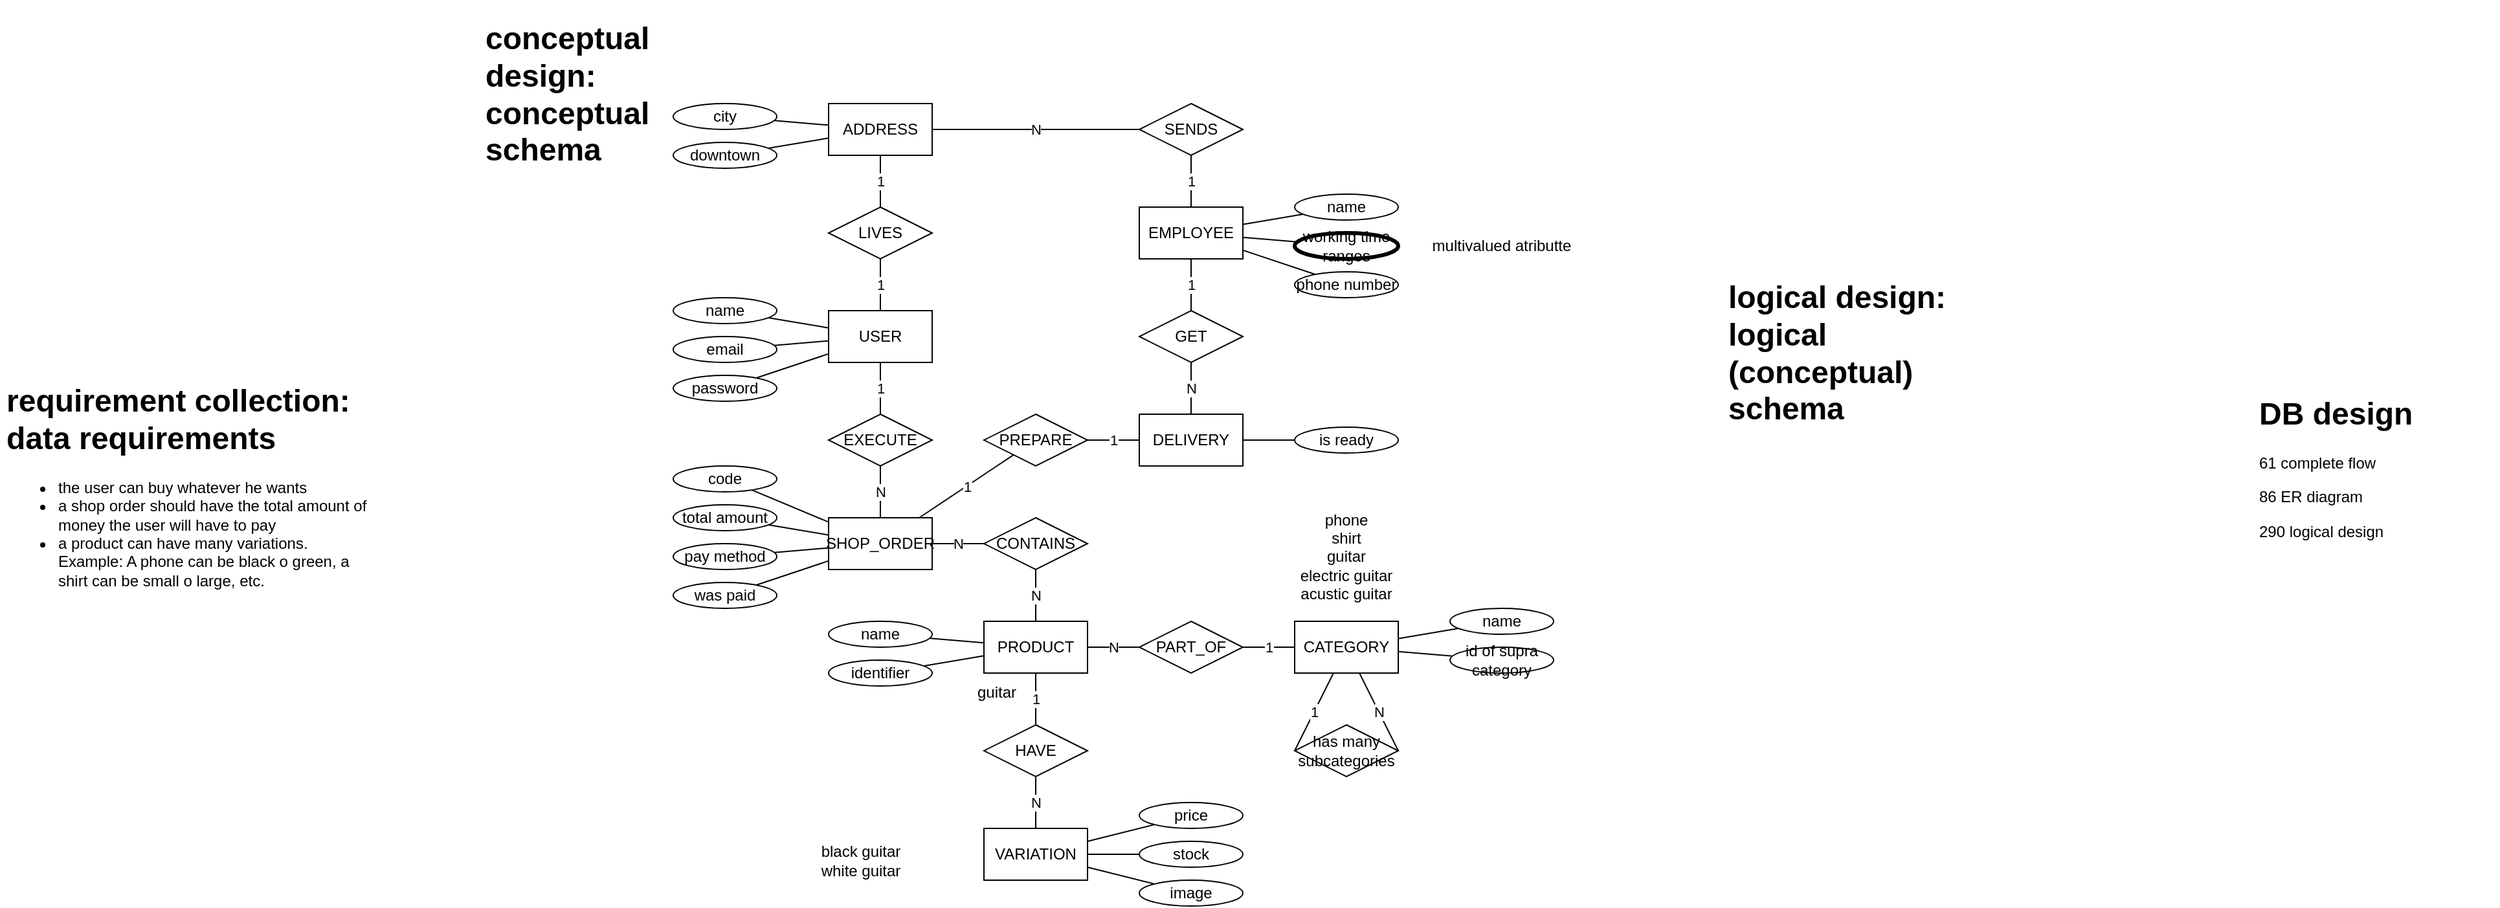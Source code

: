 <mxfile version="21.6.8" type="github">
  <diagram name="Página-1" id="JWLegUShalc6kZQy0lzp">
    <mxGraphModel dx="1845" dy="511" grid="1" gridSize="10" guides="1" tooltips="1" connect="1" arrows="1" fold="1" page="1" pageScale="1" pageWidth="827" pageHeight="1169" math="0" shadow="0">
      <root>
        <mxCell id="0" />
        <mxCell id="1" parent="0" />
        <mxCell id="gmeZCnRy89goh0qp2zQo-31" value="N" style="rounded=0;orthogonalLoop=1;jettySize=auto;html=1;startArrow=none;startFill=0;endArrow=none;endFill=0;" parent="1" source="gmeZCnRy89goh0qp2zQo-30" target="gmeZCnRy89goh0qp2zQo-18" edge="1">
          <mxGeometry relative="1" as="geometry" />
        </mxCell>
        <mxCell id="gmeZCnRy89goh0qp2zQo-2" value="USER" style="rounded=0;whiteSpace=wrap;html=1;" parent="1" vertex="1">
          <mxGeometry x="160" y="480" width="80" height="40" as="geometry" />
        </mxCell>
        <mxCell id="gmeZCnRy89goh0qp2zQo-7" value="&lt;h1&gt;DB design&lt;/h1&gt;&lt;p&gt;61 complete flow&lt;/p&gt;&lt;p&gt;86 ER diagram&lt;/p&gt;&lt;p&gt;290 logical design&lt;/p&gt;" style="text;html=1;strokeColor=none;fillColor=none;spacing=5;spacingTop=-20;whiteSpace=wrap;overflow=hidden;rounded=0;" parent="1" vertex="1">
          <mxGeometry x="1260" y="540" width="190" height="120" as="geometry" />
        </mxCell>
        <mxCell id="gmeZCnRy89goh0qp2zQo-8" value="&lt;h1&gt;conceptual design: conceptual schema&lt;/h1&gt;&lt;p&gt;Lorem ipsum dolor sit amet, consectetur adipisicing elit, sed do eiusmod tempor incididunt ut labore et dolore magna aliqua.&lt;/p&gt;" style="text;html=1;strokeColor=none;fillColor=none;spacing=5;spacingTop=-20;whiteSpace=wrap;overflow=hidden;rounded=0;" parent="1" vertex="1">
          <mxGeometry x="-110" y="250" width="190" height="120" as="geometry" />
        </mxCell>
        <mxCell id="gmeZCnRy89goh0qp2zQo-9" value="&lt;h1&gt;requirement collection: data requirements&lt;/h1&gt;&lt;ul&gt;&lt;li&gt;&lt;span style=&quot;background-color: initial;&quot;&gt;the user can buy whatever he wants&lt;/span&gt;&lt;/li&gt;&lt;li&gt;&lt;span style=&quot;background-color: initial;&quot;&gt;a shop order should have the total amount of money the user will have to pay&lt;/span&gt;&lt;/li&gt;&lt;li&gt;&lt;span style=&quot;background-color: initial;&quot;&gt;a product can have many variations. Example: A phone can be black o green, a shirt can be small o large, etc.&lt;/span&gt;&lt;/li&gt;&lt;/ul&gt;" style="text;html=1;strokeColor=none;fillColor=none;spacing=5;spacingTop=-20;whiteSpace=wrap;overflow=hidden;rounded=0;" parent="1" vertex="1">
          <mxGeometry x="-480" y="530" width="290" height="200" as="geometry" />
        </mxCell>
        <mxCell id="gmeZCnRy89goh0qp2zQo-11" value="&lt;h1&gt;logical design: logical (conceptual) schema&lt;/h1&gt;&lt;p&gt;Lorem ipsum dolor sit amet, consectetur adipisicing elit, sed do eiusmod tempor incididunt ut labore et dolore magna aliqua.&lt;/p&gt;" style="text;html=1;strokeColor=none;fillColor=none;spacing=5;spacingTop=-20;whiteSpace=wrap;overflow=hidden;rounded=0;" parent="1" vertex="1">
          <mxGeometry x="850" y="450" width="190" height="120" as="geometry" />
        </mxCell>
        <mxCell id="gmeZCnRy89goh0qp2zQo-15" style="rounded=0;orthogonalLoop=1;jettySize=auto;html=1;endArrow=none;endFill=0;" parent="1" source="gmeZCnRy89goh0qp2zQo-14" target="gmeZCnRy89goh0qp2zQo-2" edge="1">
          <mxGeometry relative="1" as="geometry" />
        </mxCell>
        <mxCell id="gmeZCnRy89goh0qp2zQo-14" value="name" style="ellipse;whiteSpace=wrap;html=1;" parent="1" vertex="1">
          <mxGeometry x="40" y="470" width="80" height="20" as="geometry" />
        </mxCell>
        <mxCell id="gmeZCnRy89goh0qp2zQo-24" style="rounded=0;orthogonalLoop=1;jettySize=auto;html=1;endArrow=none;endFill=0;" parent="1" source="gmeZCnRy89goh0qp2zQo-16" target="gmeZCnRy89goh0qp2zQo-2" edge="1">
          <mxGeometry relative="1" as="geometry" />
        </mxCell>
        <mxCell id="gmeZCnRy89goh0qp2zQo-16" value="email" style="ellipse;whiteSpace=wrap;html=1;" parent="1" vertex="1">
          <mxGeometry x="40" y="500" width="80" height="20" as="geometry" />
        </mxCell>
        <mxCell id="gmeZCnRy89goh0qp2zQo-21" value="N" style="rounded=0;orthogonalLoop=1;jettySize=auto;html=1;endArrow=none;endFill=0;" parent="1" source="gmeZCnRy89goh0qp2zQo-18" target="gmeZCnRy89goh0qp2zQo-19" edge="1">
          <mxGeometry relative="1" as="geometry" />
        </mxCell>
        <mxCell id="u9vqp3SSJvQ1Rymgl-xH-68" value="1" style="rounded=0;orthogonalLoop=1;jettySize=auto;html=1;endArrow=none;endFill=0;" edge="1" parent="1" source="gmeZCnRy89goh0qp2zQo-18" target="u9vqp3SSJvQ1Rymgl-xH-67">
          <mxGeometry relative="1" as="geometry" />
        </mxCell>
        <mxCell id="gmeZCnRy89goh0qp2zQo-18" value="SHOP_ORDER" style="rounded=0;whiteSpace=wrap;html=1;" parent="1" vertex="1">
          <mxGeometry x="160" y="640" width="80" height="40" as="geometry" />
        </mxCell>
        <mxCell id="gmeZCnRy89goh0qp2zQo-22" value="N" style="rounded=0;orthogonalLoop=1;jettySize=auto;html=1;endArrow=none;endFill=0;" parent="1" source="gmeZCnRy89goh0qp2zQo-19" target="gmeZCnRy89goh0qp2zQo-26" edge="1">
          <mxGeometry relative="1" as="geometry" />
        </mxCell>
        <mxCell id="gmeZCnRy89goh0qp2zQo-19" value="CONTAINS" style="rhombus;whiteSpace=wrap;html=1;" parent="1" vertex="1">
          <mxGeometry x="280" y="640" width="80" height="40" as="geometry" />
        </mxCell>
        <mxCell id="gmeZCnRy89goh0qp2zQo-25" value="N" style="rounded=0;orthogonalLoop=1;jettySize=auto;html=1;endArrow=none;endFill=0;" parent="1" source="gmeZCnRy89goh0qp2zQo-26" target="gmeZCnRy89goh0qp2zQo-28" edge="1">
          <mxGeometry relative="1" as="geometry" />
        </mxCell>
        <mxCell id="u9vqp3SSJvQ1Rymgl-xH-17" value="N" style="rounded=0;orthogonalLoop=1;jettySize=auto;html=1;endArrow=none;endFill=0;" edge="1" parent="1" source="u9vqp3SSJvQ1Rymgl-xH-18" target="u9vqp3SSJvQ1Rymgl-xH-16">
          <mxGeometry relative="1" as="geometry" />
        </mxCell>
        <mxCell id="gmeZCnRy89goh0qp2zQo-26" value="PRODUCT" style="rounded=0;whiteSpace=wrap;html=1;" parent="1" vertex="1">
          <mxGeometry x="280" y="720" width="80" height="40" as="geometry" />
        </mxCell>
        <mxCell id="gmeZCnRy89goh0qp2zQo-27" value="1" style="rounded=0;orthogonalLoop=1;jettySize=auto;html=1;endArrow=none;endFill=0;" parent="1" source="gmeZCnRy89goh0qp2zQo-28" target="gmeZCnRy89goh0qp2zQo-29" edge="1">
          <mxGeometry relative="1" as="geometry" />
        </mxCell>
        <mxCell id="gmeZCnRy89goh0qp2zQo-28" value="PART_OF" style="rhombus;whiteSpace=wrap;html=1;" parent="1" vertex="1">
          <mxGeometry x="400" y="720" width="80" height="40" as="geometry" />
        </mxCell>
        <mxCell id="gmeZCnRy89goh0qp2zQo-29" value="CATEGORY" style="rounded=0;whiteSpace=wrap;html=1;" parent="1" vertex="1">
          <mxGeometry x="520" y="720" width="80" height="40" as="geometry" />
        </mxCell>
        <mxCell id="gmeZCnRy89goh0qp2zQo-32" value="1" style="rounded=0;orthogonalLoop=1;jettySize=auto;html=1;startArrow=none;startFill=0;endArrow=none;endFill=0;" parent="1" source="gmeZCnRy89goh0qp2zQo-2" target="gmeZCnRy89goh0qp2zQo-30" edge="1">
          <mxGeometry relative="1" as="geometry">
            <mxPoint x="132" y="520" as="sourcePoint" />
            <mxPoint x="208" y="650" as="targetPoint" />
          </mxGeometry>
        </mxCell>
        <mxCell id="gmeZCnRy89goh0qp2zQo-30" value="EXECUTE" style="rhombus;whiteSpace=wrap;html=1;" parent="1" vertex="1">
          <mxGeometry x="160" y="560" width="80" height="40" as="geometry" />
        </mxCell>
        <mxCell id="u9vqp3SSJvQ1Rymgl-xH-2" value="1" style="rounded=0;orthogonalLoop=1;jettySize=auto;html=1;endArrow=none;endFill=0;exitX=0;exitY=0.5;exitDx=0;exitDy=0;" edge="1" parent="1" source="u9vqp3SSJvQ1Rymgl-xH-1" target="gmeZCnRy89goh0qp2zQo-29">
          <mxGeometry relative="1" as="geometry" />
        </mxCell>
        <mxCell id="u9vqp3SSJvQ1Rymgl-xH-3" value="N" style="rounded=0;orthogonalLoop=1;jettySize=auto;html=1;endArrow=none;endFill=0;exitX=1;exitY=0.5;exitDx=0;exitDy=0;" edge="1" parent="1" source="u9vqp3SSJvQ1Rymgl-xH-1" target="gmeZCnRy89goh0qp2zQo-29">
          <mxGeometry relative="1" as="geometry" />
        </mxCell>
        <mxCell id="u9vqp3SSJvQ1Rymgl-xH-1" value="has many subcategories" style="rhombus;whiteSpace=wrap;html=1;" vertex="1" parent="1">
          <mxGeometry x="520" y="800" width="80" height="40" as="geometry" />
        </mxCell>
        <mxCell id="u9vqp3SSJvQ1Rymgl-xH-4" value="code" style="ellipse;whiteSpace=wrap;html=1;fontStyle=0" vertex="1" parent="1">
          <mxGeometry x="40" y="600" width="80" height="20" as="geometry" />
        </mxCell>
        <mxCell id="u9vqp3SSJvQ1Rymgl-xH-5" style="rounded=0;orthogonalLoop=1;jettySize=auto;html=1;endArrow=none;endFill=0;" edge="1" parent="1" source="u9vqp3SSJvQ1Rymgl-xH-4" target="gmeZCnRy89goh0qp2zQo-18">
          <mxGeometry relative="1" as="geometry">
            <mxPoint x="44" y="539" as="sourcePoint" />
            <mxPoint x="90" y="523" as="targetPoint" />
          </mxGeometry>
        </mxCell>
        <mxCell id="u9vqp3SSJvQ1Rymgl-xH-6" value="name" style="ellipse;whiteSpace=wrap;html=1;" vertex="1" parent="1">
          <mxGeometry x="160" y="720" width="80" height="20" as="geometry" />
        </mxCell>
        <mxCell id="u9vqp3SSJvQ1Rymgl-xH-7" style="rounded=0;orthogonalLoop=1;jettySize=auto;html=1;endArrow=none;endFill=0;" edge="1" parent="1" source="u9vqp3SSJvQ1Rymgl-xH-6" target="gmeZCnRy89goh0qp2zQo-26">
          <mxGeometry relative="1" as="geometry">
            <mxPoint x="78" y="694" as="sourcePoint" />
            <mxPoint x="170" y="677" as="targetPoint" />
          </mxGeometry>
        </mxCell>
        <mxCell id="u9vqp3SSJvQ1Rymgl-xH-11" style="rounded=0;orthogonalLoop=1;jettySize=auto;html=1;endArrow=none;endFill=0;" edge="1" parent="1" source="u9vqp3SSJvQ1Rymgl-xH-12" target="gmeZCnRy89goh0qp2zQo-18">
          <mxGeometry relative="1" as="geometry">
            <mxPoint x="170" y="667" as="targetPoint" />
          </mxGeometry>
        </mxCell>
        <mxCell id="u9vqp3SSJvQ1Rymgl-xH-12" value="total amount" style="ellipse;whiteSpace=wrap;html=1;" vertex="1" parent="1">
          <mxGeometry x="40" y="630" width="80" height="20" as="geometry" />
        </mxCell>
        <mxCell id="u9vqp3SSJvQ1Rymgl-xH-13" style="rounded=0;orthogonalLoop=1;jettySize=auto;html=1;endArrow=none;endFill=0;" edge="1" parent="1" source="u9vqp3SSJvQ1Rymgl-xH-14" target="gmeZCnRy89goh0qp2zQo-18">
          <mxGeometry relative="1" as="geometry">
            <mxPoint x="170" y="707" as="targetPoint" />
          </mxGeometry>
        </mxCell>
        <mxCell id="u9vqp3SSJvQ1Rymgl-xH-14" value="pay method" style="ellipse;whiteSpace=wrap;html=1;" vertex="1" parent="1">
          <mxGeometry x="40" y="660" width="80" height="20" as="geometry" />
        </mxCell>
        <mxCell id="u9vqp3SSJvQ1Rymgl-xH-16" value="VARIATION" style="rounded=0;whiteSpace=wrap;html=1;" vertex="1" parent="1">
          <mxGeometry x="280" y="880" width="80" height="40" as="geometry" />
        </mxCell>
        <mxCell id="u9vqp3SSJvQ1Rymgl-xH-19" value="1" style="rounded=0;orthogonalLoop=1;jettySize=auto;html=1;endArrow=none;endFill=0;" edge="1" parent="1" source="gmeZCnRy89goh0qp2zQo-26" target="u9vqp3SSJvQ1Rymgl-xH-18">
          <mxGeometry relative="1" as="geometry">
            <mxPoint x="330" y="760" as="sourcePoint" />
            <mxPoint x="390" y="880" as="targetPoint" />
          </mxGeometry>
        </mxCell>
        <mxCell id="u9vqp3SSJvQ1Rymgl-xH-18" value="HAVE" style="rhombus;whiteSpace=wrap;html=1;" vertex="1" parent="1">
          <mxGeometry x="280" y="800" width="80" height="40" as="geometry" />
        </mxCell>
        <mxCell id="u9vqp3SSJvQ1Rymgl-xH-21" style="rounded=0;orthogonalLoop=1;jettySize=auto;html=1;endArrow=none;endFill=0;" edge="1" parent="1" source="u9vqp3SSJvQ1Rymgl-xH-20" target="gmeZCnRy89goh0qp2zQo-26">
          <mxGeometry relative="1" as="geometry" />
        </mxCell>
        <mxCell id="u9vqp3SSJvQ1Rymgl-xH-20" value="identifier" style="ellipse;whiteSpace=wrap;html=1;" vertex="1" parent="1">
          <mxGeometry x="160" y="750" width="80" height="20" as="geometry" />
        </mxCell>
        <mxCell id="u9vqp3SSJvQ1Rymgl-xH-22" value="price" style="ellipse;whiteSpace=wrap;html=1;" vertex="1" parent="1">
          <mxGeometry x="400" y="860" width="80" height="20" as="geometry" />
        </mxCell>
        <mxCell id="u9vqp3SSJvQ1Rymgl-xH-23" style="rounded=0;orthogonalLoop=1;jettySize=auto;html=1;endArrow=none;endFill=0;" edge="1" parent="1" source="u9vqp3SSJvQ1Rymgl-xH-22" target="u9vqp3SSJvQ1Rymgl-xH-16">
          <mxGeometry relative="1" as="geometry">
            <mxPoint x="128" y="864" as="sourcePoint" />
            <mxPoint x="330" y="910" as="targetPoint" />
          </mxGeometry>
        </mxCell>
        <mxCell id="u9vqp3SSJvQ1Rymgl-xH-25" value="name" style="ellipse;whiteSpace=wrap;html=1;" vertex="1" parent="1">
          <mxGeometry x="640" y="710" width="80" height="20" as="geometry" />
        </mxCell>
        <mxCell id="u9vqp3SSJvQ1Rymgl-xH-26" style="rounded=0;orthogonalLoop=1;jettySize=auto;html=1;endArrow=none;endFill=0;" edge="1" parent="1" source="u9vqp3SSJvQ1Rymgl-xH-25" target="gmeZCnRy89goh0qp2zQo-29">
          <mxGeometry relative="1" as="geometry">
            <mxPoint x="558" y="684" as="sourcePoint" />
            <mxPoint x="760" y="730" as="targetPoint" />
          </mxGeometry>
        </mxCell>
        <mxCell id="u9vqp3SSJvQ1Rymgl-xH-27" value="id of supra category" style="ellipse;whiteSpace=wrap;html=1;" vertex="1" parent="1">
          <mxGeometry x="640" y="740" width="80" height="20" as="geometry" />
        </mxCell>
        <mxCell id="u9vqp3SSJvQ1Rymgl-xH-28" style="rounded=0;orthogonalLoop=1;jettySize=auto;html=1;endArrow=none;endFill=0;" edge="1" parent="1" source="u9vqp3SSJvQ1Rymgl-xH-27" target="gmeZCnRy89goh0qp2zQo-29">
          <mxGeometry relative="1" as="geometry">
            <mxPoint x="558" y="714" as="sourcePoint" />
            <mxPoint x="600" y="760" as="targetPoint" />
          </mxGeometry>
        </mxCell>
        <mxCell id="u9vqp3SSJvQ1Rymgl-xH-31" value="phone&lt;br&gt;shirt&lt;br&gt;guitar&lt;br&gt;electric guitar&lt;br&gt;acustic guitar" style="text;html=1;strokeColor=none;fillColor=none;align=center;verticalAlign=middle;whiteSpace=wrap;rounded=0;" vertex="1" parent="1">
          <mxGeometry x="495" y="630" width="130" height="80" as="geometry" />
        </mxCell>
        <mxCell id="u9vqp3SSJvQ1Rymgl-xH-33" value="guitar" style="text;html=1;strokeColor=none;fillColor=none;align=center;verticalAlign=middle;whiteSpace=wrap;rounded=0;" vertex="1" parent="1">
          <mxGeometry x="260" y="760" width="60" height="30" as="geometry" />
        </mxCell>
        <mxCell id="u9vqp3SSJvQ1Rymgl-xH-34" value="black guitar&lt;br&gt;white guitar" style="text;html=1;strokeColor=none;fillColor=none;align=center;verticalAlign=middle;whiteSpace=wrap;rounded=0;" vertex="1" parent="1">
          <mxGeometry x="140" y="890" width="90" height="30" as="geometry" />
        </mxCell>
        <mxCell id="u9vqp3SSJvQ1Rymgl-xH-54" style="rounded=0;orthogonalLoop=1;jettySize=auto;html=1;endArrow=none;endFill=0;" edge="1" parent="1" source="u9vqp3SSJvQ1Rymgl-xH-55" target="u9vqp3SSJvQ1Rymgl-xH-60">
          <mxGeometry relative="1" as="geometry">
            <mxPoint x="656.0" y="592.0" as="targetPoint" />
          </mxGeometry>
        </mxCell>
        <mxCell id="u9vqp3SSJvQ1Rymgl-xH-55" value="city" style="ellipse;whiteSpace=wrap;html=1;" vertex="1" parent="1">
          <mxGeometry x="40" y="320" width="80" height="20" as="geometry" />
        </mxCell>
        <mxCell id="u9vqp3SSJvQ1Rymgl-xH-57" style="rounded=0;orthogonalLoop=1;jettySize=auto;html=1;endArrow=none;endFill=0;" edge="1" parent="1" source="u9vqp3SSJvQ1Rymgl-xH-56" target="u9vqp3SSJvQ1Rymgl-xH-60">
          <mxGeometry relative="1" as="geometry">
            <mxPoint x="642.053" y="596.838" as="targetPoint" />
          </mxGeometry>
        </mxCell>
        <mxCell id="u9vqp3SSJvQ1Rymgl-xH-56" value="downtown" style="ellipse;whiteSpace=wrap;html=1;" vertex="1" parent="1">
          <mxGeometry x="40" y="350" width="80" height="20" as="geometry" />
        </mxCell>
        <mxCell id="u9vqp3SSJvQ1Rymgl-xH-82" value="1" style="rounded=0;orthogonalLoop=1;jettySize=auto;html=1;endArrow=none;endFill=0;" edge="1" parent="1" source="u9vqp3SSJvQ1Rymgl-xH-58" target="u9vqp3SSJvQ1Rymgl-xH-76">
          <mxGeometry relative="1" as="geometry" />
        </mxCell>
        <mxCell id="u9vqp3SSJvQ1Rymgl-xH-83" value="N" style="rounded=0;orthogonalLoop=1;jettySize=auto;html=1;endArrow=none;endFill=0;" edge="1" parent="1" source="u9vqp3SSJvQ1Rymgl-xH-58" target="u9vqp3SSJvQ1Rymgl-xH-60">
          <mxGeometry relative="1" as="geometry" />
        </mxCell>
        <mxCell id="u9vqp3SSJvQ1Rymgl-xH-58" value="SENDS" style="rhombus;whiteSpace=wrap;html=1;" vertex="1" parent="1">
          <mxGeometry x="400" y="320" width="80" height="40" as="geometry" />
        </mxCell>
        <mxCell id="u9vqp3SSJvQ1Rymgl-xH-60" value="ADDRESS" style="rounded=0;whiteSpace=wrap;html=1;" vertex="1" parent="1">
          <mxGeometry x="160" y="320" width="80" height="40" as="geometry" />
        </mxCell>
        <mxCell id="u9vqp3SSJvQ1Rymgl-xH-63" value="1" style="rounded=0;orthogonalLoop=1;jettySize=auto;html=1;endArrow=none;endFill=0;" edge="1" parent="1" source="u9vqp3SSJvQ1Rymgl-xH-62" target="gmeZCnRy89goh0qp2zQo-2">
          <mxGeometry relative="1" as="geometry" />
        </mxCell>
        <mxCell id="u9vqp3SSJvQ1Rymgl-xH-64" value="1" style="rounded=0;orthogonalLoop=1;jettySize=auto;html=1;endArrow=none;endFill=0;" edge="1" parent="1" source="u9vqp3SSJvQ1Rymgl-xH-62" target="u9vqp3SSJvQ1Rymgl-xH-60">
          <mxGeometry relative="1" as="geometry" />
        </mxCell>
        <mxCell id="u9vqp3SSJvQ1Rymgl-xH-62" value="LIVES" style="rhombus;whiteSpace=wrap;html=1;" vertex="1" parent="1">
          <mxGeometry x="160" y="400" width="80" height="40" as="geometry" />
        </mxCell>
        <mxCell id="u9vqp3SSJvQ1Rymgl-xH-78" value="1" style="rounded=0;orthogonalLoop=1;jettySize=auto;html=1;endArrow=none;endFill=0;" edge="1" parent="1" source="u9vqp3SSJvQ1Rymgl-xH-77" target="u9vqp3SSJvQ1Rymgl-xH-76">
          <mxGeometry relative="1" as="geometry" />
        </mxCell>
        <mxCell id="u9vqp3SSJvQ1Rymgl-xH-65" value="DELIVERY" style="rounded=0;whiteSpace=wrap;html=1;" vertex="1" parent="1">
          <mxGeometry x="400" y="560" width="80" height="40" as="geometry" />
        </mxCell>
        <mxCell id="u9vqp3SSJvQ1Rymgl-xH-69" value="1" style="rounded=0;orthogonalLoop=1;jettySize=auto;html=1;endArrow=none;endFill=0;" edge="1" parent="1" source="u9vqp3SSJvQ1Rymgl-xH-67" target="u9vqp3SSJvQ1Rymgl-xH-65">
          <mxGeometry relative="1" as="geometry" />
        </mxCell>
        <mxCell id="u9vqp3SSJvQ1Rymgl-xH-67" value="PREPARE" style="rhombus;whiteSpace=wrap;html=1;" vertex="1" parent="1">
          <mxGeometry x="280" y="560" width="80" height="40" as="geometry" />
        </mxCell>
        <mxCell id="u9vqp3SSJvQ1Rymgl-xH-71" style="rounded=0;orthogonalLoop=1;jettySize=auto;html=1;endArrow=none;endFill=0;" edge="1" parent="1" source="u9vqp3SSJvQ1Rymgl-xH-70" target="gmeZCnRy89goh0qp2zQo-18">
          <mxGeometry relative="1" as="geometry" />
        </mxCell>
        <mxCell id="u9vqp3SSJvQ1Rymgl-xH-70" value="was paid" style="ellipse;whiteSpace=wrap;html=1;" vertex="1" parent="1">
          <mxGeometry x="40" y="690" width="80" height="20" as="geometry" />
        </mxCell>
        <mxCell id="u9vqp3SSJvQ1Rymgl-xH-74" style="rounded=0;orthogonalLoop=1;jettySize=auto;html=1;endArrow=none;endFill=0;" edge="1" parent="1" source="u9vqp3SSJvQ1Rymgl-xH-75" target="u9vqp3SSJvQ1Rymgl-xH-65">
          <mxGeometry relative="1" as="geometry">
            <mxPoint x="520" y="633" as="targetPoint" />
          </mxGeometry>
        </mxCell>
        <mxCell id="u9vqp3SSJvQ1Rymgl-xH-75" value="is ready" style="ellipse;whiteSpace=wrap;html=1;" vertex="1" parent="1">
          <mxGeometry x="520" y="570" width="80" height="20" as="geometry" />
        </mxCell>
        <mxCell id="u9vqp3SSJvQ1Rymgl-xH-76" value="EMPLOYEE" style="rounded=0;whiteSpace=wrap;html=1;" vertex="1" parent="1">
          <mxGeometry x="400" y="400" width="80" height="40" as="geometry" />
        </mxCell>
        <mxCell id="u9vqp3SSJvQ1Rymgl-xH-79" value="N" style="rounded=0;orthogonalLoop=1;jettySize=auto;html=1;endArrow=none;endFill=0;" edge="1" parent="1" source="u9vqp3SSJvQ1Rymgl-xH-65" target="u9vqp3SSJvQ1Rymgl-xH-77">
          <mxGeometry relative="1" as="geometry">
            <mxPoint x="480" y="580" as="sourcePoint" />
            <mxPoint x="680" y="580" as="targetPoint" />
          </mxGeometry>
        </mxCell>
        <mxCell id="u9vqp3SSJvQ1Rymgl-xH-77" value="GET" style="rhombus;whiteSpace=wrap;html=1;" vertex="1" parent="1">
          <mxGeometry x="400" y="480" width="80" height="40" as="geometry" />
        </mxCell>
        <mxCell id="u9vqp3SSJvQ1Rymgl-xH-84" style="rounded=0;orthogonalLoop=1;jettySize=auto;html=1;endArrow=none;endFill=0;" edge="1" parent="1" source="u9vqp3SSJvQ1Rymgl-xH-85" target="u9vqp3SSJvQ1Rymgl-xH-76">
          <mxGeometry relative="1" as="geometry">
            <mxPoint x="720" y="577" as="targetPoint" />
          </mxGeometry>
        </mxCell>
        <mxCell id="u9vqp3SSJvQ1Rymgl-xH-85" value="name" style="ellipse;whiteSpace=wrap;html=1;" vertex="1" parent="1">
          <mxGeometry x="520" y="390" width="80" height="20" as="geometry" />
        </mxCell>
        <mxCell id="u9vqp3SSJvQ1Rymgl-xH-86" style="rounded=0;orthogonalLoop=1;jettySize=auto;html=1;endArrow=none;endFill=0;" edge="1" parent="1" source="u9vqp3SSJvQ1Rymgl-xH-87" target="u9vqp3SSJvQ1Rymgl-xH-76">
          <mxGeometry relative="1" as="geometry">
            <mxPoint x="720" y="587" as="targetPoint" />
          </mxGeometry>
        </mxCell>
        <mxCell id="u9vqp3SSJvQ1Rymgl-xH-87" value="working time ranges" style="ellipse;whiteSpace=wrap;html=1;strokeColor=default;strokeWidth=3;" vertex="1" parent="1">
          <mxGeometry x="520" y="420" width="80" height="20" as="geometry" />
        </mxCell>
        <mxCell id="u9vqp3SSJvQ1Rymgl-xH-90" value="stock" style="ellipse;whiteSpace=wrap;html=1;" vertex="1" parent="1">
          <mxGeometry x="400" y="890" width="80" height="20" as="geometry" />
        </mxCell>
        <mxCell id="u9vqp3SSJvQ1Rymgl-xH-91" style="rounded=0;orthogonalLoop=1;jettySize=auto;html=1;endArrow=none;endFill=0;" edge="1" parent="1" source="u9vqp3SSJvQ1Rymgl-xH-90" target="u9vqp3SSJvQ1Rymgl-xH-16">
          <mxGeometry relative="1" as="geometry">
            <mxPoint x="412" y="903" as="sourcePoint" />
            <mxPoint x="370" y="907" as="targetPoint" />
          </mxGeometry>
        </mxCell>
        <mxCell id="u9vqp3SSJvQ1Rymgl-xH-92" value="phone number" style="ellipse;whiteSpace=wrap;html=1;" vertex="1" parent="1">
          <mxGeometry x="520" y="450" width="80" height="20" as="geometry" />
        </mxCell>
        <mxCell id="u9vqp3SSJvQ1Rymgl-xH-93" style="rounded=0;orthogonalLoop=1;jettySize=auto;html=1;endArrow=none;endFill=0;" edge="1" parent="1" source="u9vqp3SSJvQ1Rymgl-xH-92" target="u9vqp3SSJvQ1Rymgl-xH-76">
          <mxGeometry relative="1" as="geometry">
            <mxPoint x="490" y="437" as="targetPoint" />
            <mxPoint x="537" y="445" as="sourcePoint" />
          </mxGeometry>
        </mxCell>
        <mxCell id="u9vqp3SSJvQ1Rymgl-xH-94" style="rounded=0;orthogonalLoop=1;jettySize=auto;html=1;endArrow=none;endFill=0;" edge="1" parent="1" source="u9vqp3SSJvQ1Rymgl-xH-95" target="gmeZCnRy89goh0qp2zQo-2">
          <mxGeometry relative="1" as="geometry">
            <mxPoint x="160" y="533" as="targetPoint" />
          </mxGeometry>
        </mxCell>
        <mxCell id="u9vqp3SSJvQ1Rymgl-xH-95" value="password" style="ellipse;whiteSpace=wrap;html=1;" vertex="1" parent="1">
          <mxGeometry x="40" y="530" width="80" height="20" as="geometry" />
        </mxCell>
        <mxCell id="u9vqp3SSJvQ1Rymgl-xH-97" style="rounded=0;orthogonalLoop=1;jettySize=auto;html=1;endArrow=none;endFill=0;" edge="1" parent="1" source="u9vqp3SSJvQ1Rymgl-xH-96" target="u9vqp3SSJvQ1Rymgl-xH-16">
          <mxGeometry relative="1" as="geometry" />
        </mxCell>
        <mxCell id="u9vqp3SSJvQ1Rymgl-xH-96" value="image" style="ellipse;whiteSpace=wrap;html=1;" vertex="1" parent="1">
          <mxGeometry x="400" y="920" width="80" height="20" as="geometry" />
        </mxCell>
        <mxCell id="u9vqp3SSJvQ1Rymgl-xH-98" value="multivalued atributte" style="text;html=1;strokeColor=none;fillColor=none;align=center;verticalAlign=middle;whiteSpace=wrap;rounded=0;" vertex="1" parent="1">
          <mxGeometry x="610" y="415" width="140" height="30" as="geometry" />
        </mxCell>
      </root>
    </mxGraphModel>
  </diagram>
</mxfile>
